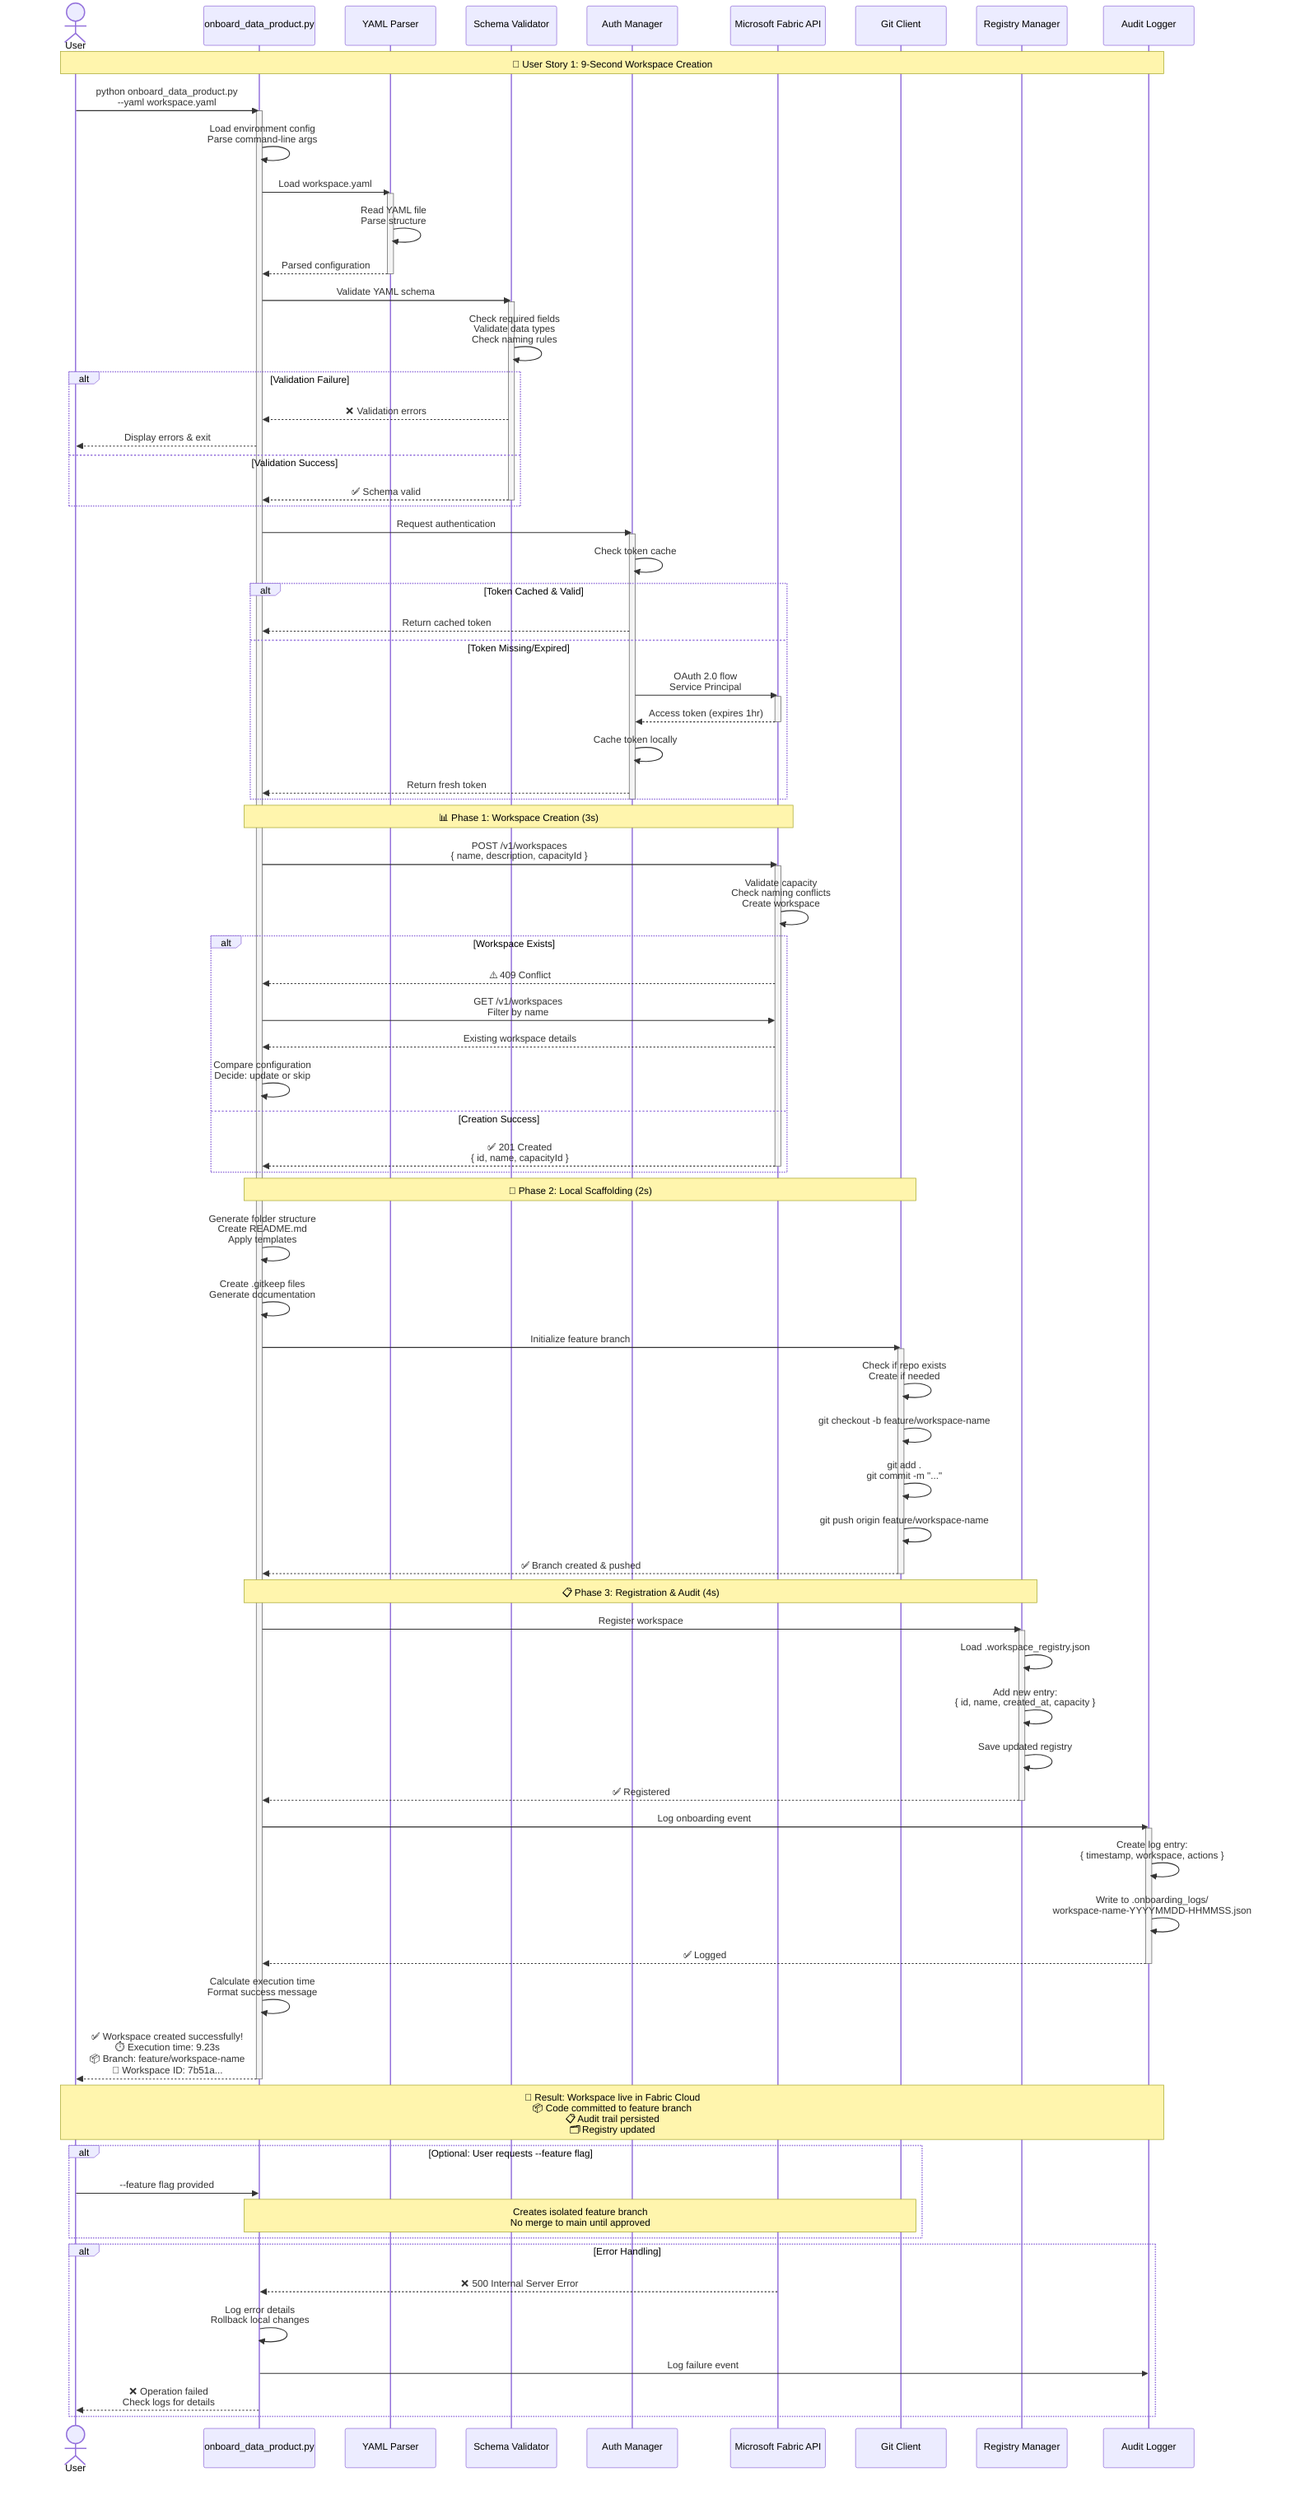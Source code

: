 sequenceDiagram
    actor User
    participant CLI as onboard_data_product.py
    participant Parser as YAML Parser
    participant Validator as Schema Validator
    participant Auth as Auth Manager
    participant FabricAPI as Microsoft Fabric API
    participant GitClient as Git Client
    participant Registry as Registry Manager
    participant Audit as Audit Logger

    Note over User,Audit: 🚀 User Story 1: 9-Second Workspace Creation

    User->>CLI: python onboard_data_product.py<br/>--yaml workspace.yaml
    activate CLI
    
    CLI->>CLI: Load environment config<br/>Parse command-line args
    CLI->>Parser: Load workspace.yaml
    activate Parser
    Parser->>Parser: Read YAML file<br/>Parse structure
    Parser-->>CLI: Parsed configuration
    deactivate Parser
    
    CLI->>Validator: Validate YAML schema
    activate Validator
    Validator->>Validator: Check required fields<br/>Validate data types<br/>Check naming rules
    alt Validation Failure
        Validator-->>CLI: ❌ Validation errors
        CLI-->>User: Display errors & exit
    else Validation Success
        Validator-->>CLI: ✅ Schema valid
        deactivate Validator
    end
    
    CLI->>Auth: Request authentication
    activate Auth
    Auth->>Auth: Check token cache
    alt Token Cached & Valid
        Auth-->>CLI: Return cached token
    else Token Missing/Expired
        Auth->>FabricAPI: OAuth 2.0 flow<br/>Service Principal
        activate FabricAPI
        FabricAPI-->>Auth: Access token (expires 1hr)
        deactivate FabricAPI
        Auth->>Auth: Cache token locally
        Auth-->>CLI: Return fresh token
    end
    deactivate Auth
    
    Note over CLI,FabricAPI: 📊 Phase 1: Workspace Creation (3s)
    
    CLI->>FabricAPI: POST /v1/workspaces<br/>{ name, description, capacityId }
    activate FabricAPI
    FabricAPI->>FabricAPI: Validate capacity<br/>Check naming conflicts<br/>Create workspace
    alt Workspace Exists
        FabricAPI-->>CLI: ⚠️ 409 Conflict
        CLI->>FabricAPI: GET /v1/workspaces<br/>Filter by name
        FabricAPI-->>CLI: Existing workspace details
        CLI->>CLI: Compare configuration<br/>Decide: update or skip
    else Creation Success
        FabricAPI-->>CLI: ✅ 201 Created<br/>{ id, name, capacityId }
        deactivate FabricAPI
    end
    
    Note over CLI,GitClient: 📁 Phase 2: Local Scaffolding (2s)
    
    CLI->>CLI: Generate folder structure<br/>Create README.md<br/>Apply templates
    CLI->>CLI: Create .gitkeep files<br/>Generate documentation
    
    CLI->>GitClient: Initialize feature branch
    activate GitClient
    GitClient->>GitClient: Check if repo exists<br/>Create if needed
    GitClient->>GitClient: git checkout -b feature/workspace-name
    GitClient->>GitClient: git add .<br/>git commit -m "..."
    GitClient->>GitClient: git push origin feature/workspace-name
    GitClient-->>CLI: ✅ Branch created & pushed
    deactivate GitClient
    
    Note over CLI,Registry: 📋 Phase 3: Registration & Audit (4s)
    
    CLI->>Registry: Register workspace
    activate Registry
    Registry->>Registry: Load .workspace_registry.json
    Registry->>Registry: Add new entry:<br/>{ id, name, created_at, capacity }
    Registry->>Registry: Save updated registry
    Registry-->>CLI: ✅ Registered
    deactivate Registry
    
    CLI->>Audit: Log onboarding event
    activate Audit
    Audit->>Audit: Create log entry:<br/>{ timestamp, workspace, actions }
    Audit->>Audit: Write to .onboarding_logs/<br/>workspace-name-YYYYMMDD-HHMMSS.json
    Audit-->>CLI: ✅ Logged
    deactivate Audit
    
    CLI->>CLI: Calculate execution time<br/>Format success message
    CLI-->>User: ✅ Workspace created successfully!<br/>⏱️ Execution time: 9.23s<br/>📦 Branch: feature/workspace-name<br/>🔗 Workspace ID: 7b51a...
    deactivate CLI
    
    Note over User,Audit: 🎯 Result: Workspace live in Fabric Cloud<br/>📦 Code committed to feature branch<br/>📋 Audit trail persisted<br/>🗂️ Registry updated

    alt Optional: User requests --feature flag
        User->>CLI: --feature flag provided
        Note over CLI,GitClient: Creates isolated feature branch<br/>No merge to main until approved
    end
    
    alt Error Handling
        FabricAPI-->>CLI: ❌ 500 Internal Server Error
        CLI->>CLI: Log error details<br/>Rollback local changes
        CLI->>Audit: Log failure event
        CLI-->>User: ❌ Operation failed<br/>Check logs for details
    end